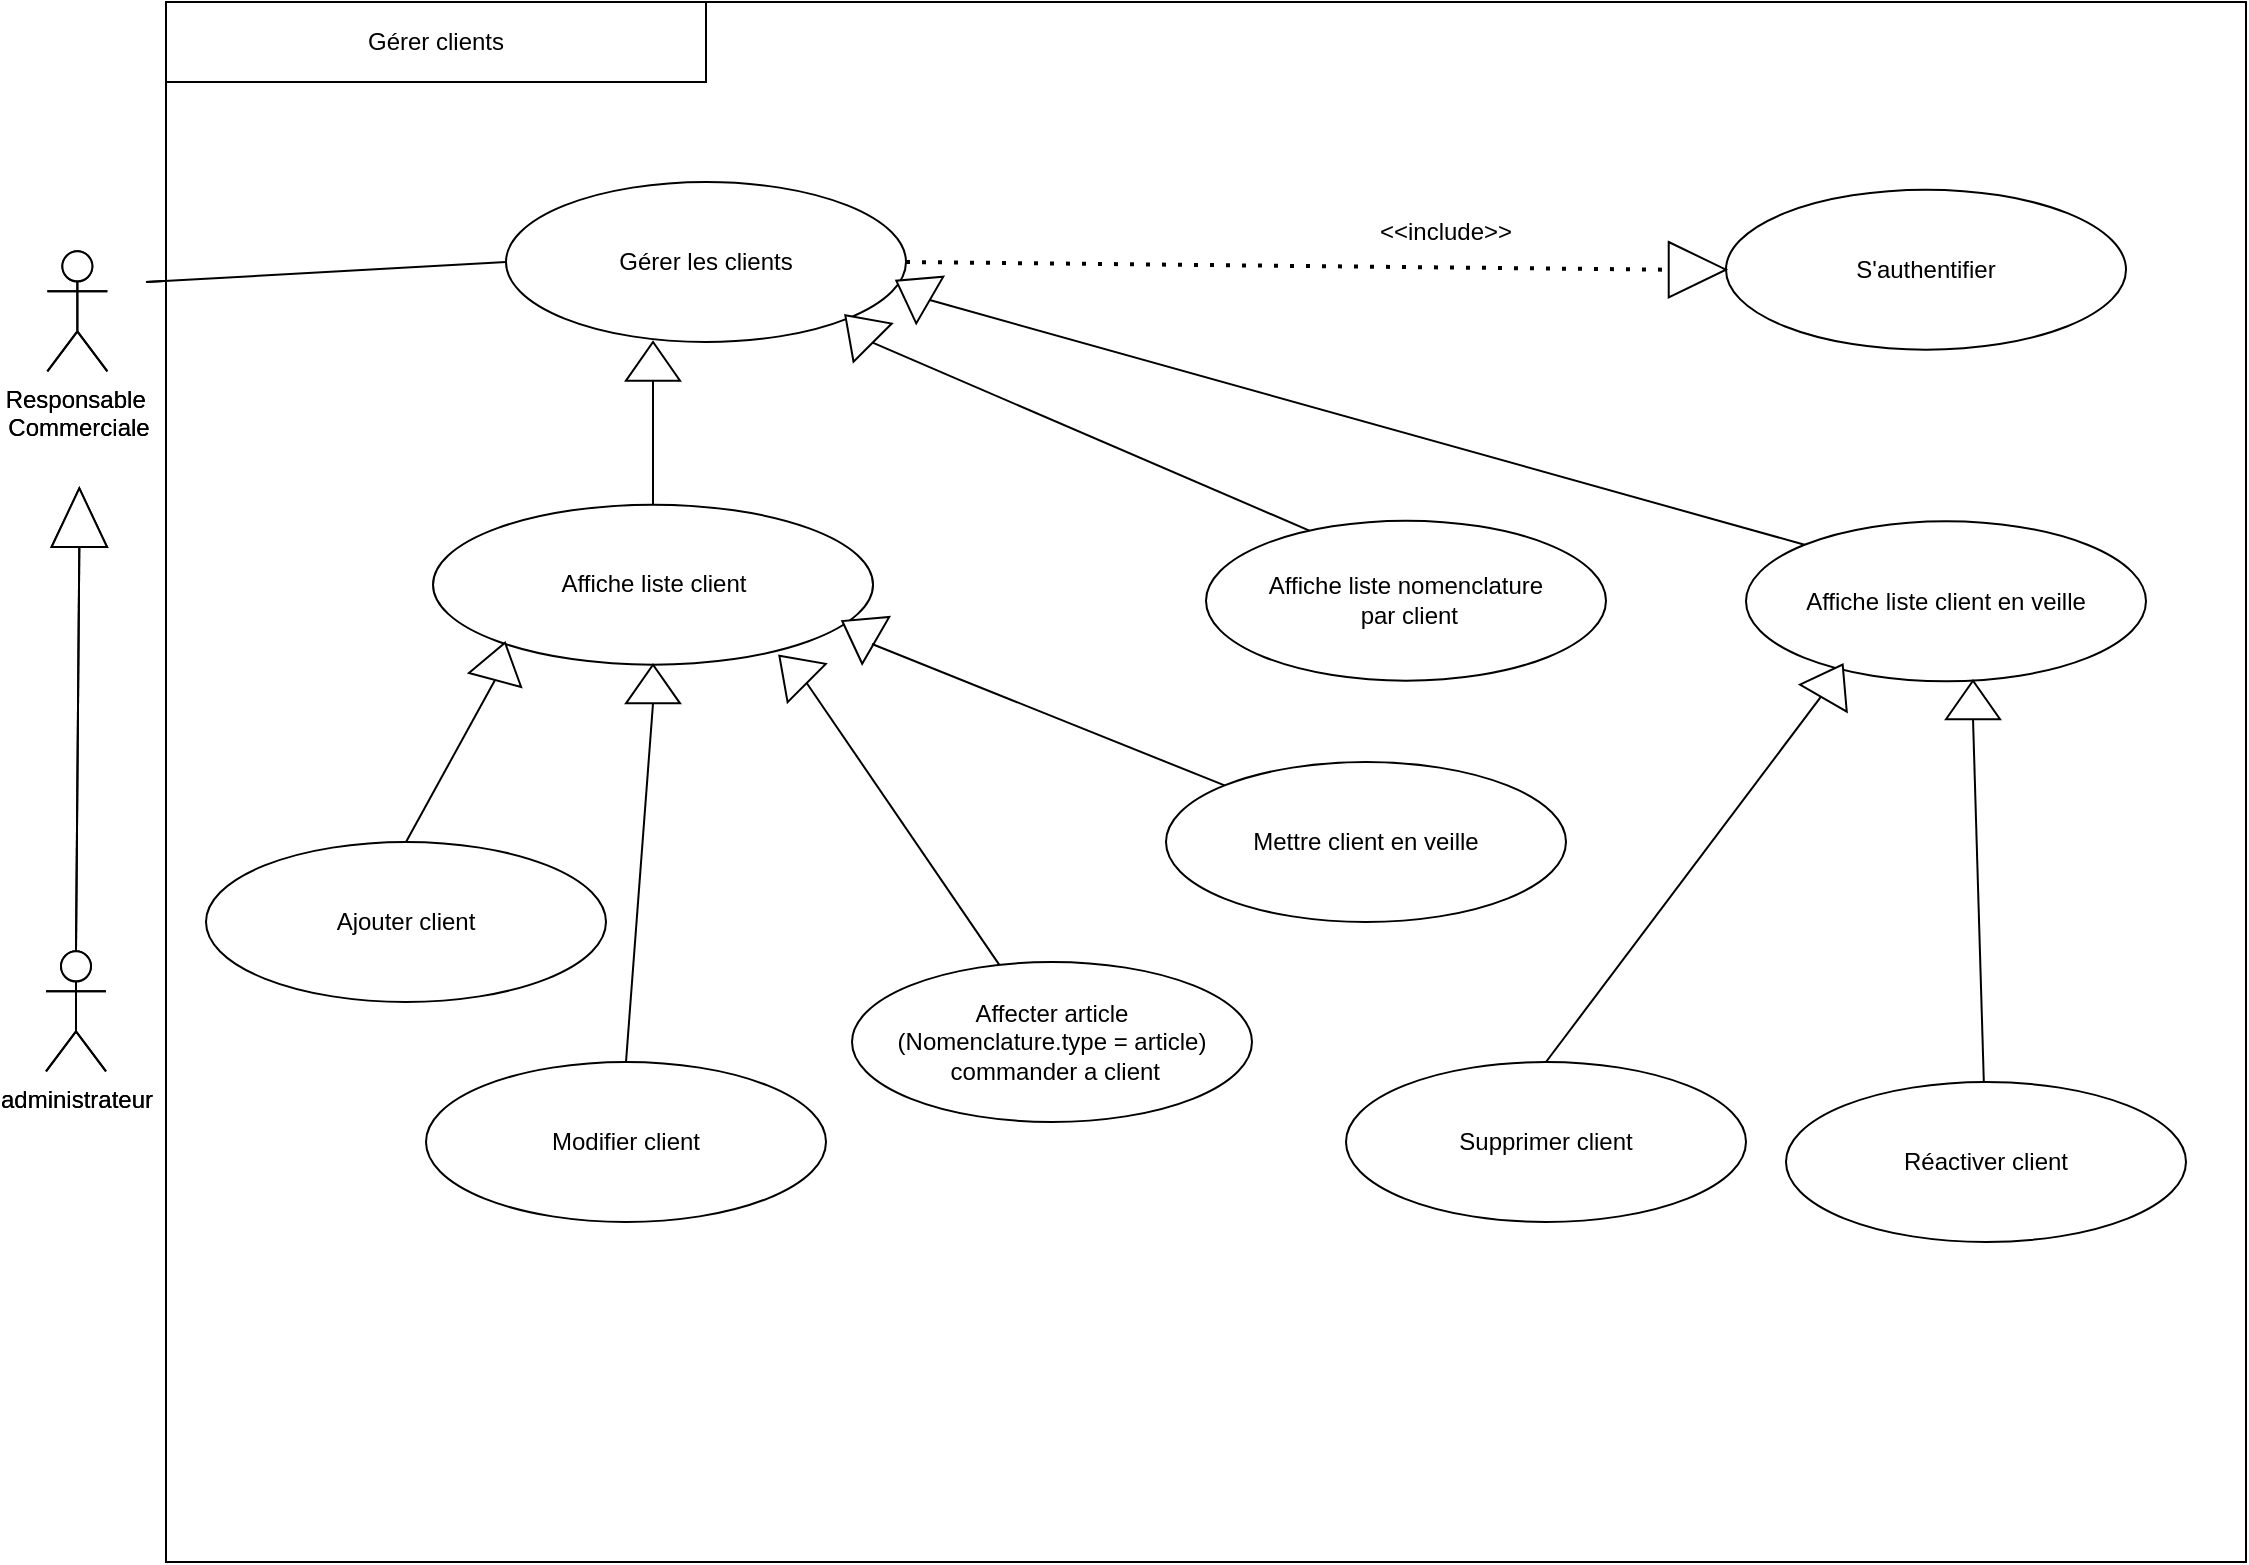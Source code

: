 <mxfile version="21.3.6" type="gitlab">
  <diagram name="Page-1" id="1Jm4oJgx9eYc-Yt_YUTq">
    <mxGraphModel dx="2206" dy="788" grid="1" gridSize="10" guides="1" tooltips="1" connect="1" arrows="1" fold="1" page="1" pageScale="1" pageWidth="827" pageHeight="1169" math="0" shadow="0">
      <root>
        <mxCell id="0" />
        <mxCell id="1" parent="0" />
        <mxCell id="olYB9TG9YDRG8_5HBAq5-1" value="" style="rounded=0;whiteSpace=wrap;html=1;" parent="1" vertex="1">
          <mxGeometry x="-370" y="340" width="820" height="620" as="geometry" />
        </mxCell>
        <mxCell id="olYB9TG9YDRG8_5HBAq5-2" value="Responsable&amp;nbsp;&lt;br&gt;Commerciale" style="shape=umlActor;verticalLabelPosition=bottom;verticalAlign=top;html=1;outlineConnect=0;" parent="1" vertex="1">
          <mxGeometry x="-429.32" y="464.66" width="30" height="60" as="geometry" />
        </mxCell>
        <mxCell id="olYB9TG9YDRG8_5HBAq5-3" value="administrateur" style="shape=umlActor;verticalLabelPosition=bottom;verticalAlign=top;html=1;outlineConnect=0;" parent="1" vertex="1">
          <mxGeometry x="-430" y="814.66" width="30" height="60" as="geometry" />
        </mxCell>
        <mxCell id="olYB9TG9YDRG8_5HBAq5-4" value="Gérer les commandes" style="ellipse;whiteSpace=wrap;html=1;" parent="1" vertex="1">
          <mxGeometry x="-200" y="430" width="200" height="80" as="geometry" />
        </mxCell>
        <mxCell id="olYB9TG9YDRG8_5HBAq5-5" value="" style="endArrow=none;html=1;rounded=0;entryX=0;entryY=0.5;entryDx=0;entryDy=0;" parent="1" target="olYB9TG9YDRG8_5HBAq5-4" edge="1">
          <mxGeometry width="50" height="50" relative="1" as="geometry">
            <mxPoint x="-380" y="480" as="sourcePoint" />
            <mxPoint x="240" y="770" as="targetPoint" />
          </mxGeometry>
        </mxCell>
        <mxCell id="olYB9TG9YDRG8_5HBAq5-6" value="S&#39;authentifier" style="ellipse;whiteSpace=wrap;html=1;" parent="1" vertex="1">
          <mxGeometry x="190" y="433.17" width="200" height="80" as="geometry" />
        </mxCell>
        <mxCell id="olYB9TG9YDRG8_5HBAq5-7" value="Affiche liste commande" style="ellipse;whiteSpace=wrap;html=1;" parent="1" vertex="1">
          <mxGeometry x="-240" y="590.0" width="220" height="80" as="geometry" />
        </mxCell>
        <mxCell id="olYB9TG9YDRG8_5HBAq5-8" value="" style="endArrow=none;html=1;rounded=0;exitX=0.5;exitY=0;exitDx=0;exitDy=0;entryX=0;entryY=0.5;entryDx=0;entryDy=0;" parent="1" source="olYB9TG9YDRG8_5HBAq5-7" target="olYB9TG9YDRG8_5HBAq5-16" edge="1">
          <mxGeometry width="50" height="50" relative="1" as="geometry">
            <mxPoint x="50" y="720" as="sourcePoint" />
            <mxPoint x="-183.378" y="545.51" as="targetPoint" />
          </mxGeometry>
        </mxCell>
        <mxCell id="olYB9TG9YDRG8_5HBAq5-9" value="Ajouter commande" style="ellipse;whiteSpace=wrap;html=1;" parent="1" vertex="1">
          <mxGeometry x="-360" y="720" width="200" height="80" as="geometry" />
        </mxCell>
        <mxCell id="olYB9TG9YDRG8_5HBAq5-10" value="" style="endArrow=none;dashed=1;html=1;dashPattern=1 3;strokeWidth=2;rounded=0;exitX=1;exitY=0.5;exitDx=0;exitDy=0;entryX=0;entryY=0.5;entryDx=0;entryDy=0;" parent="1" source="olYB9TG9YDRG8_5HBAq5-4" target="olYB9TG9YDRG8_5HBAq5-11" edge="1">
          <mxGeometry width="50" height="50" relative="1" as="geometry">
            <mxPoint x="50" y="720" as="sourcePoint" />
            <mxPoint x="100" y="670" as="targetPoint" />
          </mxGeometry>
        </mxCell>
        <mxCell id="olYB9TG9YDRG8_5HBAq5-11" value="" style="triangle;whiteSpace=wrap;html=1;rotation=0;" parent="1" vertex="1">
          <mxGeometry x="161.36" y="460.0" width="28.64" height="27.71" as="geometry" />
        </mxCell>
        <mxCell id="olYB9TG9YDRG8_5HBAq5-12" value="&amp;lt;&amp;lt;include&amp;gt;&amp;gt;" style="text;html=1;strokeColor=none;fillColor=none;align=center;verticalAlign=middle;whiteSpace=wrap;rounded=0;" parent="1" vertex="1">
          <mxGeometry x="70" y="444.66" width="40" height="20" as="geometry" />
        </mxCell>
        <mxCell id="olYB9TG9YDRG8_5HBAq5-13" value="" style="endArrow=none;html=1;rounded=0;entryX=0;entryY=0.5;entryDx=0;entryDy=0;exitX=0.5;exitY=0;exitDx=0;exitDy=0;" parent="1" source="olYB9TG9YDRG8_5HBAq5-9" target="olYB9TG9YDRG8_5HBAq5-15" edge="1">
          <mxGeometry width="50" height="50" relative="1" as="geometry">
            <mxPoint x="30" y="916" as="sourcePoint" />
            <mxPoint x="-26.831" y="720.686" as="targetPoint" />
          </mxGeometry>
        </mxCell>
        <mxCell id="olYB9TG9YDRG8_5HBAq5-14" value="Gérer commandes" style="rounded=0;whiteSpace=wrap;html=1;" parent="1" vertex="1">
          <mxGeometry x="-370" y="340" width="270" height="40" as="geometry" />
        </mxCell>
        <mxCell id="olYB9TG9YDRG8_5HBAq5-15" value="" style="triangle;whiteSpace=wrap;html=1;rotation=-150;direction=south;" parent="1" vertex="1">
          <mxGeometry x="-216.49" y="660" width="27.02" height="19.32" as="geometry" />
        </mxCell>
        <mxCell id="olYB9TG9YDRG8_5HBAq5-16" value="" style="triangle;whiteSpace=wrap;html=1;rotation=-180;direction=south;" parent="1" vertex="1">
          <mxGeometry x="-140" y="510.0" width="27.02" height="19.32" as="geometry" />
        </mxCell>
        <mxCell id="olYB9TG9YDRG8_5HBAq5-17" value="Affiche liste commande fermée" style="ellipse;whiteSpace=wrap;html=1;" parent="1" vertex="1">
          <mxGeometry x="220" y="584" width="200" height="80" as="geometry" />
        </mxCell>
        <mxCell id="olYB9TG9YDRG8_5HBAq5-18" value="" style="triangle;whiteSpace=wrap;html=1;rotation=-225;direction=south;" parent="1" vertex="1">
          <mxGeometry x="-27" y="493.85" width="27.02" height="19.32" as="geometry" />
        </mxCell>
        <mxCell id="olYB9TG9YDRG8_5HBAq5-19" value="" style="endArrow=none;html=1;rounded=0;entryX=0;entryY=0.5;entryDx=0;entryDy=0;" parent="1" source="olYB9TG9YDRG8_5HBAq5-17" target="olYB9TG9YDRG8_5HBAq5-18" edge="1">
          <mxGeometry width="50" height="50" relative="1" as="geometry">
            <mxPoint x="-31" y="612" as="sourcePoint" />
            <mxPoint x="-106" y="530" as="targetPoint" />
          </mxGeometry>
        </mxCell>
        <mxCell id="olYB9TG9YDRG8_5HBAq5-20" value="Fermer commande" style="ellipse;whiteSpace=wrap;html=1;" parent="1" vertex="1">
          <mxGeometry x="40.0" y="710.0" width="200" height="80" as="geometry" />
        </mxCell>
        <mxCell id="olYB9TG9YDRG8_5HBAq5-21" value="" style="triangle;whiteSpace=wrap;html=1;rotation=-225;direction=south;" parent="1" vertex="1">
          <mxGeometry x="-27" y="630" width="27.02" height="19.32" as="geometry" />
        </mxCell>
        <mxCell id="olYB9TG9YDRG8_5HBAq5-22" value="" style="endArrow=none;html=1;rounded=0;entryX=0;entryY=0.5;entryDx=0;entryDy=0;exitX=0;exitY=0;exitDx=0;exitDy=0;" parent="1" source="olYB9TG9YDRG8_5HBAq5-20" target="olYB9TG9YDRG8_5HBAq5-21" edge="1">
          <mxGeometry width="50" height="50" relative="1" as="geometry">
            <mxPoint x="-31" y="612" as="sourcePoint" />
            <mxPoint x="-106" y="530" as="targetPoint" />
          </mxGeometry>
        </mxCell>
        <mxCell id="olYB9TG9YDRG8_5HBAq5-23" value="Modifier commande" style="ellipse;whiteSpace=wrap;html=1;" parent="1" vertex="1">
          <mxGeometry x="-260" y="830" width="200" height="80" as="geometry" />
        </mxCell>
        <mxCell id="olYB9TG9YDRG8_5HBAq5-24" value="Annuler commande" style="ellipse;whiteSpace=wrap;html=1;" parent="1" vertex="1">
          <mxGeometry x="230" y="830.0" width="200" height="80" as="geometry" />
        </mxCell>
        <mxCell id="olYB9TG9YDRG8_5HBAq5-25" value="" style="endArrow=none;html=1;rounded=0;exitX=0.5;exitY=0;exitDx=0;exitDy=0;entryX=0.515;entryY=0.494;entryDx=0;entryDy=0;entryPerimeter=0;" parent="1" source="olYB9TG9YDRG8_5HBAq5-24" target="olYB9TG9YDRG8_5HBAq5-26" edge="1">
          <mxGeometry width="50" height="50" relative="1" as="geometry">
            <mxPoint x="-176" y="600" as="sourcePoint" />
            <mxPoint x="-176" y="550" as="targetPoint" />
          </mxGeometry>
        </mxCell>
        <mxCell id="olYB9TG9YDRG8_5HBAq5-26" value="" style="triangle;whiteSpace=wrap;html=1;rotation=-180;direction=south;" parent="1" vertex="1">
          <mxGeometry x="316.49" y="660" width="27.02" height="19.32" as="geometry" />
        </mxCell>
        <mxCell id="olYB9TG9YDRG8_5HBAq5-27" value="" style="endArrow=none;html=1;rounded=0;exitX=0.5;exitY=0;exitDx=0;exitDy=0;entryX=0;entryY=0.5;entryDx=0;entryDy=0;" parent="1" source="olYB9TG9YDRG8_5HBAq5-23" target="olYB9TG9YDRG8_5HBAq5-28" edge="1">
          <mxGeometry width="50" height="50" relative="1" as="geometry">
            <mxPoint x="30" y="745" as="sourcePoint" />
            <mxPoint x="-40" y="686" as="targetPoint" />
          </mxGeometry>
        </mxCell>
        <mxCell id="olYB9TG9YDRG8_5HBAq5-28" value="" style="triangle;whiteSpace=wrap;html=1;rotation=-180;direction=south;" parent="1" vertex="1">
          <mxGeometry x="-140" y="671.34" width="27.02" height="19.32" as="geometry" />
        </mxCell>
        <mxCell id="olYB9TG9YDRG8_5HBAq5-29" value="Affecter article &lt;br&gt;(Nomenclature.type = article)" style="ellipse;whiteSpace=wrap;html=1;" parent="1" vertex="1">
          <mxGeometry x="-27.0" y="830.0" width="200" height="80" as="geometry" />
        </mxCell>
        <mxCell id="olYB9TG9YDRG8_5HBAq5-30" value="" style="endArrow=none;html=1;rounded=0;entryX=0;entryY=0.5;entryDx=0;entryDy=0;" parent="1" source="olYB9TG9YDRG8_5HBAq5-29" target="olYB9TG9YDRG8_5HBAq5-31" edge="1">
          <mxGeometry width="50" height="50" relative="1" as="geometry">
            <mxPoint x="-150" y="840" as="sourcePoint" />
            <mxPoint x="-116" y="701" as="targetPoint" />
          </mxGeometry>
        </mxCell>
        <mxCell id="olYB9TG9YDRG8_5HBAq5-31" value="" style="triangle;whiteSpace=wrap;html=1;rotation=-210;direction=south;" parent="1" vertex="1">
          <mxGeometry x="-87.02" y="665.34" width="27.02" height="19.32" as="geometry" />
        </mxCell>
        <mxCell id="olYB9TG9YDRG8_5HBAq5-32" value="" style="endArrow=none;html=1;rounded=0;exitX=0.5;exitY=0;exitDx=0;exitDy=0;exitPerimeter=0;entryX=0;entryY=0.5;entryDx=0;entryDy=0;" parent="1" source="olYB9TG9YDRG8_5HBAq5-3" target="olYB9TG9YDRG8_5HBAq5-33" edge="1">
          <mxGeometry width="50" height="50" relative="1" as="geometry">
            <mxPoint x="-415" y="815" as="sourcePoint" />
            <mxPoint x="-414" y="592" as="targetPoint" />
          </mxGeometry>
        </mxCell>
        <mxCell id="olYB9TG9YDRG8_5HBAq5-33" value="" style="triangle;whiteSpace=wrap;html=1;rotation=-90;" parent="1" vertex="1">
          <mxGeometry x="-428" y="584.0" width="29.32" height="27.71" as="geometry" />
        </mxCell>
        <mxCell id="olYB9TG9YDRG8_5HBAq5-34" value="" style="rounded=0;whiteSpace=wrap;html=1;" parent="1" vertex="1">
          <mxGeometry x="-370" y="340" width="1040" height="780" as="geometry" />
        </mxCell>
        <mxCell id="olYB9TG9YDRG8_5HBAq5-35" value="Responsable&amp;nbsp;&lt;br&gt;Commerciale" style="shape=umlActor;verticalLabelPosition=bottom;verticalAlign=top;html=1;outlineConnect=0;" parent="1" vertex="1">
          <mxGeometry x="-429.32" y="464.66" width="30" height="60" as="geometry" />
        </mxCell>
        <mxCell id="olYB9TG9YDRG8_5HBAq5-36" value="administrateur" style="shape=umlActor;verticalLabelPosition=bottom;verticalAlign=top;html=1;outlineConnect=0;" parent="1" vertex="1">
          <mxGeometry x="-430" y="814.66" width="30" height="60" as="geometry" />
        </mxCell>
        <mxCell id="olYB9TG9YDRG8_5HBAq5-37" value="Gérer les clients" style="ellipse;whiteSpace=wrap;html=1;" parent="1" vertex="1">
          <mxGeometry x="-200" y="430" width="200" height="80" as="geometry" />
        </mxCell>
        <mxCell id="olYB9TG9YDRG8_5HBAq5-38" value="" style="endArrow=none;html=1;rounded=0;entryX=0;entryY=0.5;entryDx=0;entryDy=0;" parent="1" target="olYB9TG9YDRG8_5HBAq5-37" edge="1">
          <mxGeometry width="50" height="50" relative="1" as="geometry">
            <mxPoint x="-380" y="480" as="sourcePoint" />
            <mxPoint x="240" y="770" as="targetPoint" />
          </mxGeometry>
        </mxCell>
        <mxCell id="olYB9TG9YDRG8_5HBAq5-39" value="S&#39;authentifier" style="ellipse;whiteSpace=wrap;html=1;" parent="1" vertex="1">
          <mxGeometry x="410" y="433.86" width="200" height="80" as="geometry" />
        </mxCell>
        <mxCell id="olYB9TG9YDRG8_5HBAq5-40" value="Affiche liste client" style="ellipse;whiteSpace=wrap;html=1;" parent="1" vertex="1">
          <mxGeometry x="-236.49" y="591.34" width="220" height="80" as="geometry" />
        </mxCell>
        <mxCell id="olYB9TG9YDRG8_5HBAq5-41" value="" style="endArrow=none;html=1;rounded=0;exitX=0.5;exitY=0;exitDx=0;exitDy=0;entryX=0;entryY=0.5;entryDx=0;entryDy=0;" parent="1" source="olYB9TG9YDRG8_5HBAq5-40" target="olYB9TG9YDRG8_5HBAq5-49" edge="1">
          <mxGeometry width="50" height="50" relative="1" as="geometry">
            <mxPoint x="50" y="720" as="sourcePoint" />
            <mxPoint x="-183.378" y="545.51" as="targetPoint" />
          </mxGeometry>
        </mxCell>
        <mxCell id="olYB9TG9YDRG8_5HBAq5-42" value="Ajouter client" style="ellipse;whiteSpace=wrap;html=1;" parent="1" vertex="1">
          <mxGeometry x="-350" y="760" width="200" height="80" as="geometry" />
        </mxCell>
        <mxCell id="olYB9TG9YDRG8_5HBAq5-43" value="" style="endArrow=none;dashed=1;html=1;dashPattern=1 3;strokeWidth=2;rounded=0;exitX=1;exitY=0.5;exitDx=0;exitDy=0;entryX=0;entryY=0.5;entryDx=0;entryDy=0;" parent="1" source="olYB9TG9YDRG8_5HBAq5-37" target="olYB9TG9YDRG8_5HBAq5-44" edge="1">
          <mxGeometry width="50" height="50" relative="1" as="geometry">
            <mxPoint x="50" y="720" as="sourcePoint" />
            <mxPoint x="100" y="670" as="targetPoint" />
          </mxGeometry>
        </mxCell>
        <mxCell id="olYB9TG9YDRG8_5HBAq5-44" value="" style="triangle;whiteSpace=wrap;html=1;rotation=0;" parent="1" vertex="1">
          <mxGeometry x="381.36" y="460.0" width="28.64" height="27.71" as="geometry" />
        </mxCell>
        <mxCell id="olYB9TG9YDRG8_5HBAq5-45" value="&amp;lt;&amp;lt;include&amp;gt;&amp;gt;" style="text;html=1;strokeColor=none;fillColor=none;align=center;verticalAlign=middle;whiteSpace=wrap;rounded=0;" parent="1" vertex="1">
          <mxGeometry x="250" y="444.66" width="40" height="20" as="geometry" />
        </mxCell>
        <mxCell id="olYB9TG9YDRG8_5HBAq5-46" value="" style="endArrow=none;html=1;rounded=0;entryX=0;entryY=0.5;entryDx=0;entryDy=0;exitX=0.5;exitY=0;exitDx=0;exitDy=0;" parent="1" source="olYB9TG9YDRG8_5HBAq5-42" target="olYB9TG9YDRG8_5HBAq5-48" edge="1">
          <mxGeometry width="50" height="50" relative="1" as="geometry">
            <mxPoint x="30" y="916" as="sourcePoint" />
            <mxPoint x="-26.831" y="720.686" as="targetPoint" />
          </mxGeometry>
        </mxCell>
        <mxCell id="olYB9TG9YDRG8_5HBAq5-47" value="Gérer clients" style="rounded=0;whiteSpace=wrap;html=1;" parent="1" vertex="1">
          <mxGeometry x="-370" y="340" width="270" height="40" as="geometry" />
        </mxCell>
        <mxCell id="olYB9TG9YDRG8_5HBAq5-48" value="" style="triangle;whiteSpace=wrap;html=1;rotation=-165;direction=south;" parent="1" vertex="1">
          <mxGeometry x="-216.49" y="660" width="27.02" height="19.32" as="geometry" />
        </mxCell>
        <mxCell id="olYB9TG9YDRG8_5HBAq5-49" value="" style="triangle;whiteSpace=wrap;html=1;rotation=-180;direction=south;" parent="1" vertex="1">
          <mxGeometry x="-140" y="510.0" width="27.02" height="19.32" as="geometry" />
        </mxCell>
        <mxCell id="olYB9TG9YDRG8_5HBAq5-50" value="Affiche liste client en veille" style="ellipse;whiteSpace=wrap;html=1;" parent="1" vertex="1">
          <mxGeometry x="420" y="599.66" width="200" height="80" as="geometry" />
        </mxCell>
        <mxCell id="olYB9TG9YDRG8_5HBAq5-51" value="" style="triangle;whiteSpace=wrap;html=1;rotation=-225;direction=south;" parent="1" vertex="1">
          <mxGeometry x="-37.02" y="493.85" width="27.02" height="19.32" as="geometry" />
        </mxCell>
        <mxCell id="olYB9TG9YDRG8_5HBAq5-52" value="" style="endArrow=none;html=1;rounded=0;entryX=0;entryY=0.5;entryDx=0;entryDy=0;exitX=0.27;exitY=0.075;exitDx=0;exitDy=0;exitPerimeter=0;" parent="1" source="olYB9TG9YDRG8_5HBAq5-70" target="olYB9TG9YDRG8_5HBAq5-51" edge="1">
          <mxGeometry width="50" height="50" relative="1" as="geometry">
            <mxPoint x="-31" y="612" as="sourcePoint" />
            <mxPoint x="-106" y="530" as="targetPoint" />
          </mxGeometry>
        </mxCell>
        <mxCell id="olYB9TG9YDRG8_5HBAq5-53" value="Mettre client en veille" style="ellipse;whiteSpace=wrap;html=1;" parent="1" vertex="1">
          <mxGeometry x="130" y="720.0" width="200" height="80" as="geometry" />
        </mxCell>
        <mxCell id="olYB9TG9YDRG8_5HBAq5-54" value="" style="triangle;whiteSpace=wrap;html=1;rotation=120;direction=south;" parent="1" vertex="1">
          <mxGeometry x="-37.02" y="644.68" width="27.02" height="19.32" as="geometry" />
        </mxCell>
        <mxCell id="olYB9TG9YDRG8_5HBAq5-55" value="" style="endArrow=none;html=1;rounded=0;exitX=0;exitY=0;exitDx=0;exitDy=0;" parent="1" source="olYB9TG9YDRG8_5HBAq5-53" edge="1">
          <mxGeometry width="50" height="50" relative="1" as="geometry">
            <mxPoint x="-31" y="612" as="sourcePoint" />
            <mxPoint x="-17" y="661" as="targetPoint" />
          </mxGeometry>
        </mxCell>
        <mxCell id="olYB9TG9YDRG8_5HBAq5-56" value="Modifier client" style="ellipse;whiteSpace=wrap;html=1;" parent="1" vertex="1">
          <mxGeometry x="-240" y="870" width="200" height="80" as="geometry" />
        </mxCell>
        <mxCell id="olYB9TG9YDRG8_5HBAq5-57" value="Supprimer client" style="ellipse;whiteSpace=wrap;html=1;" parent="1" vertex="1">
          <mxGeometry x="220" y="870.0" width="200" height="80" as="geometry" />
        </mxCell>
        <mxCell id="olYB9TG9YDRG8_5HBAq5-58" value="" style="endArrow=none;html=1;rounded=0;exitX=0.5;exitY=0;exitDx=0;exitDy=0;entryX=0.515;entryY=0.494;entryDx=0;entryDy=0;entryPerimeter=0;" parent="1" source="olYB9TG9YDRG8_5HBAq5-57" target="olYB9TG9YDRG8_5HBAq5-59" edge="1">
          <mxGeometry width="50" height="50" relative="1" as="geometry">
            <mxPoint x="-176" y="600" as="sourcePoint" />
            <mxPoint x="-176" y="550" as="targetPoint" />
          </mxGeometry>
        </mxCell>
        <mxCell id="olYB9TG9YDRG8_5HBAq5-59" value="" style="triangle;whiteSpace=wrap;html=1;rotation=-150;direction=south;" parent="1" vertex="1">
          <mxGeometry x="450" y="670" width="27.02" height="19.32" as="geometry" />
        </mxCell>
        <mxCell id="olYB9TG9YDRG8_5HBAq5-60" value="" style="endArrow=none;html=1;rounded=0;exitX=0.5;exitY=0;exitDx=0;exitDy=0;entryX=0;entryY=0.5;entryDx=0;entryDy=0;" parent="1" source="olYB9TG9YDRG8_5HBAq5-56" target="olYB9TG9YDRG8_5HBAq5-61" edge="1">
          <mxGeometry width="50" height="50" relative="1" as="geometry">
            <mxPoint x="30" y="745" as="sourcePoint" />
            <mxPoint x="-40" y="686" as="targetPoint" />
          </mxGeometry>
        </mxCell>
        <mxCell id="olYB9TG9YDRG8_5HBAq5-61" value="" style="triangle;whiteSpace=wrap;html=1;rotation=-180;direction=south;" parent="1" vertex="1">
          <mxGeometry x="-140" y="671.34" width="27.02" height="19.32" as="geometry" />
        </mxCell>
        <mxCell id="olYB9TG9YDRG8_5HBAq5-62" value="Affecter article &lt;br&gt;(Nomenclature.type = article)&lt;br&gt;&amp;nbsp;commander a client" style="ellipse;whiteSpace=wrap;html=1;" parent="1" vertex="1">
          <mxGeometry x="-27.0" y="820.0" width="200" height="80" as="geometry" />
        </mxCell>
        <mxCell id="olYB9TG9YDRG8_5HBAq5-63" value="" style="endArrow=none;html=1;rounded=0;entryX=0;entryY=0.5;entryDx=0;entryDy=0;" parent="1" source="olYB9TG9YDRG8_5HBAq5-62" target="olYB9TG9YDRG8_5HBAq5-64" edge="1">
          <mxGeometry width="50" height="50" relative="1" as="geometry">
            <mxPoint x="-150" y="840" as="sourcePoint" />
            <mxPoint x="-116" y="701" as="targetPoint" />
          </mxGeometry>
        </mxCell>
        <mxCell id="olYB9TG9YDRG8_5HBAq5-64" value="" style="triangle;whiteSpace=wrap;html=1;rotation=-225;direction=south;" parent="1" vertex="1">
          <mxGeometry x="-70.0" y="664" width="27.02" height="19.32" as="geometry" />
        </mxCell>
        <mxCell id="olYB9TG9YDRG8_5HBAq5-65" value="" style="endArrow=none;html=1;rounded=0;exitX=0.5;exitY=0;exitDx=0;exitDy=0;exitPerimeter=0;entryX=0;entryY=0.5;entryDx=0;entryDy=0;" parent="1" source="olYB9TG9YDRG8_5HBAq5-36" target="olYB9TG9YDRG8_5HBAq5-66" edge="1">
          <mxGeometry width="50" height="50" relative="1" as="geometry">
            <mxPoint x="-415" y="815" as="sourcePoint" />
            <mxPoint x="-414" y="592" as="targetPoint" />
          </mxGeometry>
        </mxCell>
        <mxCell id="olYB9TG9YDRG8_5HBAq5-66" value="" style="triangle;whiteSpace=wrap;html=1;rotation=-90;" parent="1" vertex="1">
          <mxGeometry x="-428" y="584.0" width="29.32" height="27.71" as="geometry" />
        </mxCell>
        <mxCell id="olYB9TG9YDRG8_5HBAq5-67" value="Réactiver client" style="ellipse;whiteSpace=wrap;html=1;" parent="1" vertex="1">
          <mxGeometry x="440" y="880.0" width="200" height="80" as="geometry" />
        </mxCell>
        <mxCell id="olYB9TG9YDRG8_5HBAq5-68" value="" style="triangle;whiteSpace=wrap;html=1;rotation=-180;direction=south;" parent="1" vertex="1">
          <mxGeometry x="520" y="679.32" width="27.02" height="19.32" as="geometry" />
        </mxCell>
        <mxCell id="olYB9TG9YDRG8_5HBAq5-69" value="" style="endArrow=none;html=1;rounded=0;entryX=0;entryY=0.5;entryDx=0;entryDy=0;" parent="1" source="olYB9TG9YDRG8_5HBAq5-67" target="olYB9TG9YDRG8_5HBAq5-68" edge="1">
          <mxGeometry width="50" height="50" relative="1" as="geometry">
            <mxPoint x="370" y="800" as="sourcePoint" />
            <mxPoint x="410" y="660" as="targetPoint" />
          </mxGeometry>
        </mxCell>
        <mxCell id="olYB9TG9YDRG8_5HBAq5-70" value="Affiche liste nomenclature&lt;br&gt;&amp;nbsp;par client" style="ellipse;whiteSpace=wrap;html=1;" parent="1" vertex="1">
          <mxGeometry x="150" y="599.32" width="200" height="80" as="geometry" />
        </mxCell>
        <mxCell id="olYB9TG9YDRG8_5HBAq5-71" value="" style="endArrow=none;html=1;rounded=0;exitX=0;exitY=0;exitDx=0;exitDy=0;entryX=0;entryY=0.5;entryDx=0;entryDy=0;" parent="1" source="olYB9TG9YDRG8_5HBAq5-50" target="olYB9TG9YDRG8_5HBAq5-72" edge="1">
          <mxGeometry width="50" height="50" relative="1" as="geometry">
            <mxPoint x="104" y="606" as="sourcePoint" />
            <mxPoint x="3" y="520" as="targetPoint" />
          </mxGeometry>
        </mxCell>
        <mxCell id="olYB9TG9YDRG8_5HBAq5-72" value="" style="triangle;whiteSpace=wrap;html=1;rotation=120;direction=south;" parent="1" vertex="1">
          <mxGeometry x="-10" y="474.53" width="27.02" height="19.32" as="geometry" />
        </mxCell>
      </root>
    </mxGraphModel>
  </diagram>
</mxfile>
